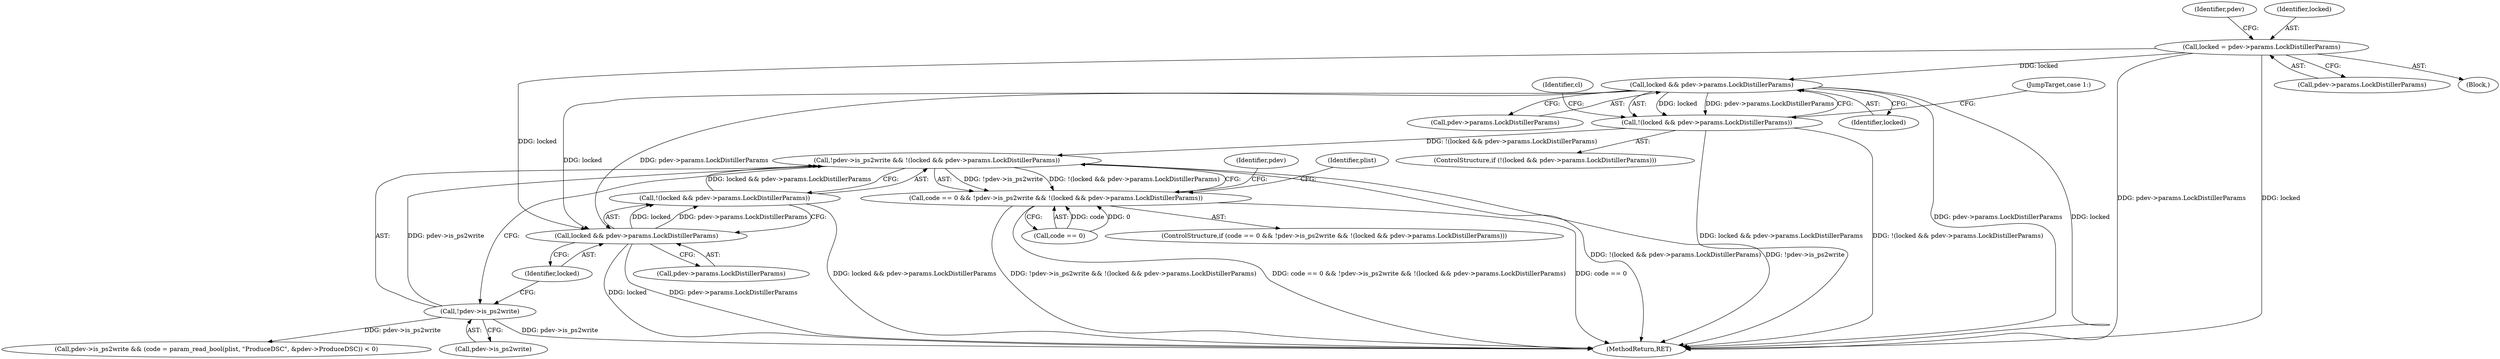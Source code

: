 digraph "0_ghostscript_c3476dde7743761a4e1d39a631716199b696b880@API" {
"1000575" [label="(Call,!pdev->is_ps2write && !(locked && pdev->params.LockDistillerParams))"];
"1000576" [label="(Call,!pdev->is_ps2write)"];
"1000580" [label="(Call,!(locked && pdev->params.LockDistillerParams))"];
"1000581" [label="(Call,locked && pdev->params.LockDistillerParams)"];
"1000140" [label="(Call,locked = pdev->params.LockDistillerParams)"];
"1000420" [label="(Call,locked && pdev->params.LockDistillerParams)"];
"1000419" [label="(Call,!(locked && pdev->params.LockDistillerParams))"];
"1000571" [label="(Call,code == 0 && !pdev->is_ps2write && !(locked && pdev->params.LockDistillerParams))"];
"1000583" [label="(Call,pdev->params.LockDistillerParams)"];
"1000575" [label="(Call,!pdev->is_ps2write && !(locked && pdev->params.LockDistillerParams))"];
"1000576" [label="(Call,!pdev->is_ps2write)"];
"1000151" [label="(Identifier,pdev)"];
"1000422" [label="(Call,pdev->params.LockDistillerParams)"];
"1000420" [label="(Call,locked && pdev->params.LockDistillerParams)"];
"1000581" [label="(Call,locked && pdev->params.LockDistillerParams)"];
"1000590" [label="(Identifier,pdev)"];
"1000418" [label="(ControlStructure,if (!(locked && pdev->params.LockDistillerParams)))"];
"1001551" [label="(MethodReturn,RET)"];
"1000142" [label="(Call,pdev->params.LockDistillerParams)"];
"1000572" [label="(Call,code == 0)"];
"1000533" [label="(JumpTarget,case 1:)"];
"1000595" [label="(Identifier,plist)"];
"1000571" [label="(Call,code == 0 && !pdev->is_ps2write && !(locked && pdev->params.LockDistillerParams))"];
"1000430" [label="(Identifier,cl)"];
"1000580" [label="(Call,!(locked && pdev->params.LockDistillerParams))"];
"1000577" [label="(Call,pdev->is_ps2write)"];
"1000421" [label="(Identifier,locked)"];
"1000140" [label="(Call,locked = pdev->params.LockDistillerParams)"];
"1000419" [label="(Call,!(locked && pdev->params.LockDistillerParams))"];
"1000141" [label="(Identifier,locked)"];
"1000582" [label="(Identifier,locked)"];
"1000691" [label="(Call,pdev->is_ps2write && (code = param_read_bool(plist, \"ProduceDSC\", &pdev->ProduceDSC)) < 0)"];
"1000122" [label="(Block,)"];
"1000570" [label="(ControlStructure,if (code == 0 && !pdev->is_ps2write && !(locked && pdev->params.LockDistillerParams)))"];
"1000575" -> "1000571"  [label="AST: "];
"1000575" -> "1000576"  [label="CFG: "];
"1000575" -> "1000580"  [label="CFG: "];
"1000576" -> "1000575"  [label="AST: "];
"1000580" -> "1000575"  [label="AST: "];
"1000571" -> "1000575"  [label="CFG: "];
"1000575" -> "1001551"  [label="DDG: !(locked && pdev->params.LockDistillerParams)"];
"1000575" -> "1001551"  [label="DDG: !pdev->is_ps2write"];
"1000575" -> "1000571"  [label="DDG: !pdev->is_ps2write"];
"1000575" -> "1000571"  [label="DDG: !(locked && pdev->params.LockDistillerParams)"];
"1000576" -> "1000575"  [label="DDG: pdev->is_ps2write"];
"1000580" -> "1000575"  [label="DDG: locked && pdev->params.LockDistillerParams"];
"1000419" -> "1000575"  [label="DDG: !(locked && pdev->params.LockDistillerParams)"];
"1000576" -> "1000577"  [label="CFG: "];
"1000577" -> "1000576"  [label="AST: "];
"1000582" -> "1000576"  [label="CFG: "];
"1000576" -> "1001551"  [label="DDG: pdev->is_ps2write"];
"1000576" -> "1000691"  [label="DDG: pdev->is_ps2write"];
"1000580" -> "1000581"  [label="CFG: "];
"1000581" -> "1000580"  [label="AST: "];
"1000580" -> "1001551"  [label="DDG: locked && pdev->params.LockDistillerParams"];
"1000581" -> "1000580"  [label="DDG: locked"];
"1000581" -> "1000580"  [label="DDG: pdev->params.LockDistillerParams"];
"1000581" -> "1000582"  [label="CFG: "];
"1000581" -> "1000583"  [label="CFG: "];
"1000582" -> "1000581"  [label="AST: "];
"1000583" -> "1000581"  [label="AST: "];
"1000581" -> "1001551"  [label="DDG: pdev->params.LockDistillerParams"];
"1000581" -> "1001551"  [label="DDG: locked"];
"1000140" -> "1000581"  [label="DDG: locked"];
"1000420" -> "1000581"  [label="DDG: locked"];
"1000420" -> "1000581"  [label="DDG: pdev->params.LockDistillerParams"];
"1000140" -> "1000122"  [label="AST: "];
"1000140" -> "1000142"  [label="CFG: "];
"1000141" -> "1000140"  [label="AST: "];
"1000142" -> "1000140"  [label="AST: "];
"1000151" -> "1000140"  [label="CFG: "];
"1000140" -> "1001551"  [label="DDG: pdev->params.LockDistillerParams"];
"1000140" -> "1001551"  [label="DDG: locked"];
"1000140" -> "1000420"  [label="DDG: locked"];
"1000420" -> "1000419"  [label="AST: "];
"1000420" -> "1000421"  [label="CFG: "];
"1000420" -> "1000422"  [label="CFG: "];
"1000421" -> "1000420"  [label="AST: "];
"1000422" -> "1000420"  [label="AST: "];
"1000419" -> "1000420"  [label="CFG: "];
"1000420" -> "1001551"  [label="DDG: pdev->params.LockDistillerParams"];
"1000420" -> "1001551"  [label="DDG: locked"];
"1000420" -> "1000419"  [label="DDG: locked"];
"1000420" -> "1000419"  [label="DDG: pdev->params.LockDistillerParams"];
"1000419" -> "1000418"  [label="AST: "];
"1000430" -> "1000419"  [label="CFG: "];
"1000533" -> "1000419"  [label="CFG: "];
"1000419" -> "1001551"  [label="DDG: locked && pdev->params.LockDistillerParams"];
"1000419" -> "1001551"  [label="DDG: !(locked && pdev->params.LockDistillerParams)"];
"1000571" -> "1000570"  [label="AST: "];
"1000571" -> "1000572"  [label="CFG: "];
"1000572" -> "1000571"  [label="AST: "];
"1000590" -> "1000571"  [label="CFG: "];
"1000595" -> "1000571"  [label="CFG: "];
"1000571" -> "1001551"  [label="DDG: !pdev->is_ps2write && !(locked && pdev->params.LockDistillerParams)"];
"1000571" -> "1001551"  [label="DDG: code == 0 && !pdev->is_ps2write && !(locked && pdev->params.LockDistillerParams)"];
"1000571" -> "1001551"  [label="DDG: code == 0"];
"1000572" -> "1000571"  [label="DDG: code"];
"1000572" -> "1000571"  [label="DDG: 0"];
}
